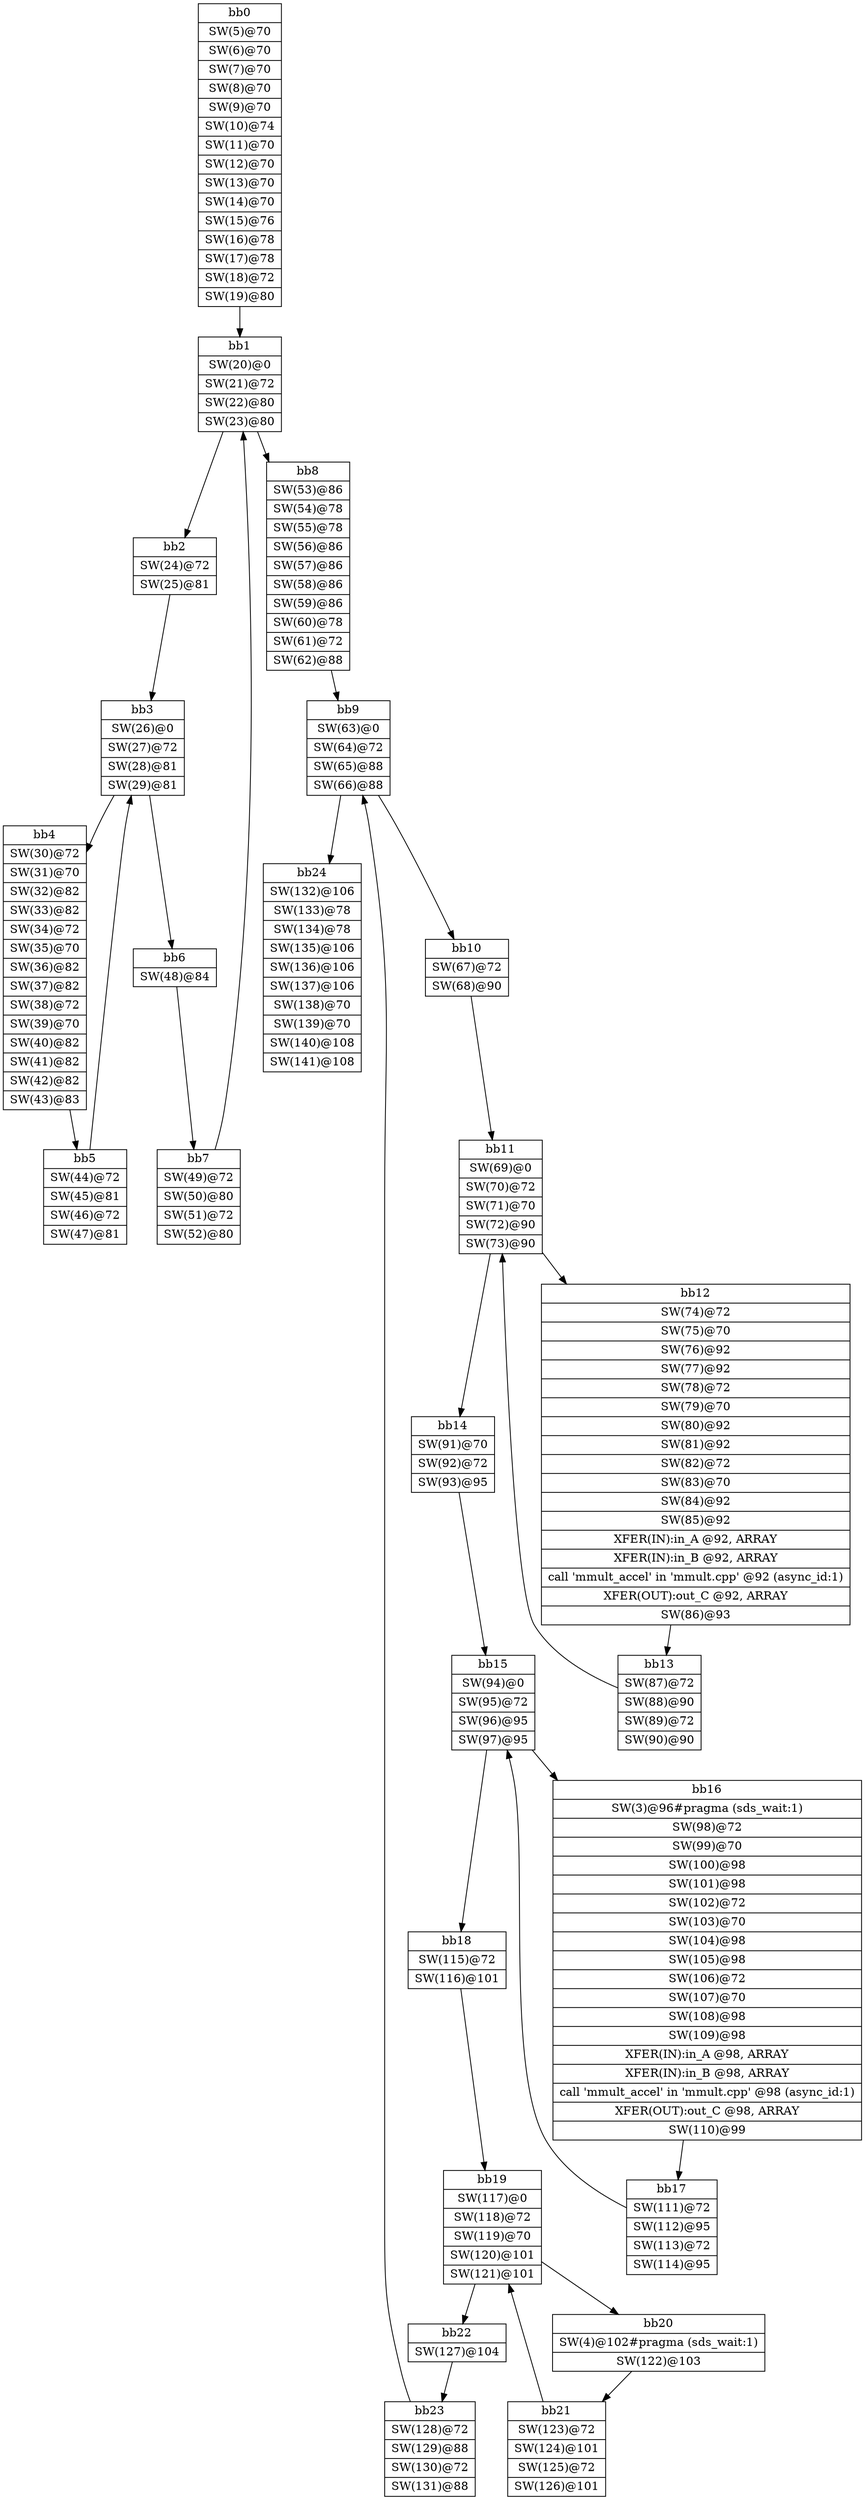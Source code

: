 digraph CDFG {
node [shape=record];
bb0 [shape=record, label = "{bb0|<x0x3834820>SW(5)@70\n|<x0x3834690>SW(6)@70\n|<x0x38319d0>SW(7)@70\n|<x0x3831bf0>SW(8)@70\n|<x0x3831e10>SW(9)@70\n|<x0x3832030>SW(10)@74\n|<x0x3832250>SW(11)@70\n|<x0x3832460>SW(12)@70\n|<x0x3832670>SW(13)@70\n|<x0x3832880>SW(14)@70\n|<x0x3832a90>SW(15)@76\n|<x0x3832cd0>SW(16)@78\n|<x0x3832ed0>SW(17)@78\n|<x0x38330e0>SW(18)@72\n|<x0x38332f0>SW(19)@80\n}"];
bb1 [shape=record, label = "{bb1|<x0x3833630>SW(20)@0\n|<x0x382d7f0>SW(21)@72\n|<x0x382d9d0>SW(22)@80\n|<x0x382dbd0>SW(23)@80\n}"];
bb2 [shape=record, label = "{bb2|<x0x3833550>SW(24)@72\n|<x0x382e170>SW(25)@81\n}"];
bb3 [shape=record, label = "{bb3|<x0x382e450>SW(26)@0\n|<x0x382e600>SW(27)@72\n|<x0x382e840>SW(28)@81\n|<x0x382ea40>SW(29)@81\n}"];
bb4 [shape=record, label = "{bb4|<x0x382ee10>SW(30)@72\n|<x0x382f040>SW(31)@70\n|<x0x382f250>SW(32)@82\n|<x0x382f460>SW(33)@82\n|<x0x382f660>SW(34)@72\n|<x0x382f870>SW(35)@70\n|<x0x3835e40>SW(36)@82\n|<x0x3836050>SW(37)@82\n|<x0x3836250>SW(38)@72\n|<x0x3836460>SW(39)@70\n|<x0x3836670>SW(40)@82\n|<x0x3836880>SW(41)@82\n|<x0x3836a80>SW(42)@82\n|<x0x3836cb0>SW(43)@83\n}"];
bb5 [shape=record, label = "{bb5|<x0x3836f90>SW(44)@72\n|<x0x3837170>SW(45)@81\n|<x0x3837370>SW(46)@72\n|<x0x38375a0>SW(47)@81\n}"];
bb6 [shape=record, label = "{bb6|<x0x3837880>SW(48)@84\n}"];
bb7 [shape=record, label = "{bb7|<x0x3837bb0>SW(49)@72\n|<x0x3837e00>SW(50)@80\n|<x0x3838000>SW(51)@72\n|<x0x3838210>SW(52)@80\n}"];
bb8 [shape=record, label = "{bb8|<x0x382ed40>SW(53)@86\n|<x0x3838880>SW(54)@78\n|<x0x3838ab0>SW(55)@78\n|<x0x3838cc0>SW(56)@86\n|<x0x3838ec0>SW(57)@86\n|<x0x3838fc0>SW(58)@86\n|<x0x38392e0>SW(59)@86\n|<x0x38394e0>SW(60)@78\n|<x0x38396f0>SW(61)@72\n|<x0x3839900>SW(62)@88\n}"];
bb9 [shape=record, label = "{bb9|<x0x3839be0>SW(63)@0\n|<x0x3839d90>SW(64)@72\n|<x0x3839fd0>SW(65)@88\n|<x0x383a1d0>SW(66)@88\n}"];
bb10 [shape=record, label = "{bb10|<x0x383a4d0>SW(67)@72\n|<x0x383a720>SW(68)@90\n}"];
bb11 [shape=record, label = "{bb11|<x0x383aa00>SW(69)@0\n|<x0x383abb0>SW(70)@72\n|<x0x383adf0>SW(71)@70\n|<x0x383b000>SW(72)@90\n|<x0x383b2a0>SW(73)@90\n}"];
bb12 [shape=record, label = "{bb12|<x0x383b5a0>SW(74)@72\n|<x0x383b780>SW(75)@70\n|<x0x383b990>SW(76)@92\n|<x0x383bba0>SW(77)@92\n|<x0x383bda0>SW(78)@72\n|<x0x383bfb0>SW(79)@70\n|<x0x383c1c0>SW(80)@92\n|<x0x383c3d0>SW(81)@92\n|<x0x383c5d0>SW(82)@72\n|<x0x383c7e0>SW(83)@70\n|<x0x383c9f0>SW(84)@92\n|<x0x383cc00>SW(85)@92\n|<x0x3846260>XFER(IN):in_A @92, ARRAY\n|<x0x3846340>XFER(IN):in_B @92, ARRAY\n|<x0x3826290>call 'mmult_accel' in 'mmult.cpp' @92 (async_id:1)\n|<x0x3846420>XFER(OUT):out_C @92, ARRAY\n|<x0x383ce20>SW(86)@93\n}"];
bb13 [shape=record, label = "{bb13|<x0x383d100>SW(87)@72\n|<x0x383d350>SW(88)@90\n|<x0x383d550>SW(89)@72\n|<x0x383d7f0>SW(90)@90\n}"];
bb14 [shape=record, label = "{bb14|<x0x383dad0>SW(91)@70\n|<x0x383dcb0>SW(92)@72\n|<x0x383dee0>SW(93)@95\n}"];
bb15 [shape=record, label = "{bb15|<x0x383e1c0>SW(94)@0\n|<x0x383e370>SW(95)@72\n|<x0x383e5b0>SW(96)@95\n|<x0x383e7b0>SW(97)@95\n}"];
bb16 [shape=record, label = "{bb16|<x0x382d2e0>SW(3)@96#pragma (sds_wait:1)\n|<x0x38384d0>SW(98)@72\n|<x0x383eff0>SW(99)@70\n|<x0x383f1c0>SW(100)@98\n|<x0x383f3d0>SW(101)@98\n|<x0x383f5d0>SW(102)@72\n|<x0x383f7e0>SW(103)@70\n|<x0x383f9f0>SW(104)@98\n|<x0x383fc80>SW(105)@98\n|<x0x383fe80>SW(106)@72\n|<x0x3840090>SW(107)@70\n|<x0x38402a0>SW(108)@98\n|<x0x38404b0>SW(109)@98\n|<x0x3846530>XFER(IN):in_A @98, ARRAY\n|<x0x3846640>XFER(IN):in_B @98, ARRAY\n|<x0x3823170>call 'mmult_accel' in 'mmult.cpp' @98 (async_id:1)\n|<x0x3846750>XFER(OUT):out_C @98, ARRAY\n|<x0x38406d0>SW(110)@99\n}"];
bb17 [shape=record, label = "{bb17|<x0x38409b0>SW(111)@72\n|<x0x3840b90>SW(112)@95\n|<x0x3840d90>SW(113)@72\n|<x0x3840fc0>SW(114)@95\n}"];
bb18 [shape=record, label = "{bb18|<x0x38412a0>SW(115)@72\n|<x0x38414f0>SW(116)@101\n}"];
bb19 [shape=record, label = "{bb19|<x0x38417d0>SW(117)@0\n|<x0x3841980>SW(118)@72\n|<x0x3841bc0>SW(119)@70\n|<x0x3841dd0>SW(120)@101\n|<x0x3841fd0>SW(121)@101\n}"];
bb20 [shape=record, label = "{bb20|<x0x382ff50>SW(4)@102#pragma (sds_wait:1)\n|<x0x38422f0>SW(122)@103\n}"];
bb21 [shape=record, label = "{bb21|<x0x3842620>SW(123)@72\n|<x0x3842870>SW(124)@101\n|<x0x3842ae0>SW(125)@72\n|<x0x3842d10>SW(126)@101\n}"];
bb22 [shape=record, label = "{bb22|<x0x3842ff0>SW(127)@104\n}"];
bb23 [shape=record, label = "{bb23|<x0x3843320>SW(128)@72\n|<x0x3843500>SW(129)@88\n|<x0x3843700>SW(130)@72\n|<x0x3843910>SW(131)@88\n}"];
bb24 [shape=record, label = "{bb24|<x0x3843bf0>SW(132)@106\n|<x0x3843e30>SW(133)@78\n|<x0x3844060>SW(134)@78\n|<x0x3844270>SW(135)@106\n|<x0x3844470>SW(136)@106\n|<x0x3844670>SW(137)@106\n|<x0x38448b0>SW(138)@70\n|<x0x3844ac0>SW(139)@70\n|<x0x3844cd0>SW(140)@108\n|<x0x3844f00>SW(141)@108\n}"];
bb0 -> bb1
bb1 -> bb2
bb1 -> bb8
bb2 -> bb3
bb3 -> bb4
bb3 -> bb6
bb4 -> bb5
bb5 -> bb3
bb6 -> bb7
bb7 -> bb1
bb8 -> bb9
bb9 -> bb10
bb9 -> bb24
bb10 -> bb11
bb11 -> bb12
bb11 -> bb14
bb12 -> bb13
bb13 -> bb11
bb14 -> bb15
bb15 -> bb16
bb15 -> bb18
bb16 -> bb17
bb17 -> bb15
bb18 -> bb19
bb19 -> bb20
bb19 -> bb22
bb20 -> bb21
bb21 -> bb19
bb22 -> bb23
bb23 -> bb9
}
